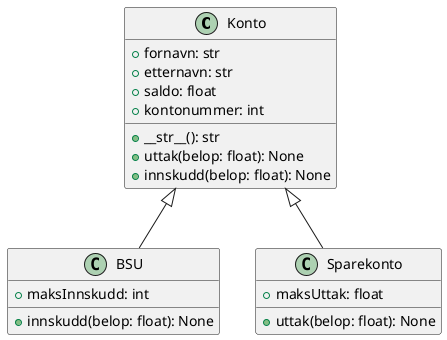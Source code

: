 @startuml
class Konto {
    +fornavn: str
    +etternavn: str
    +saldo: float
    +kontonummer: int

    +__str__(): str
    +uttak(belop: float): None
    +innskudd(belop: float): None
}

class BSU {
    +maksInnskudd: int
    +innskudd(belop: float): None
}

class Sparekonto {
    +maksUttak: float
    +uttak(belop: float): None
}

Konto <|-- BSU
Konto <|-- Sparekonto

@enduml
